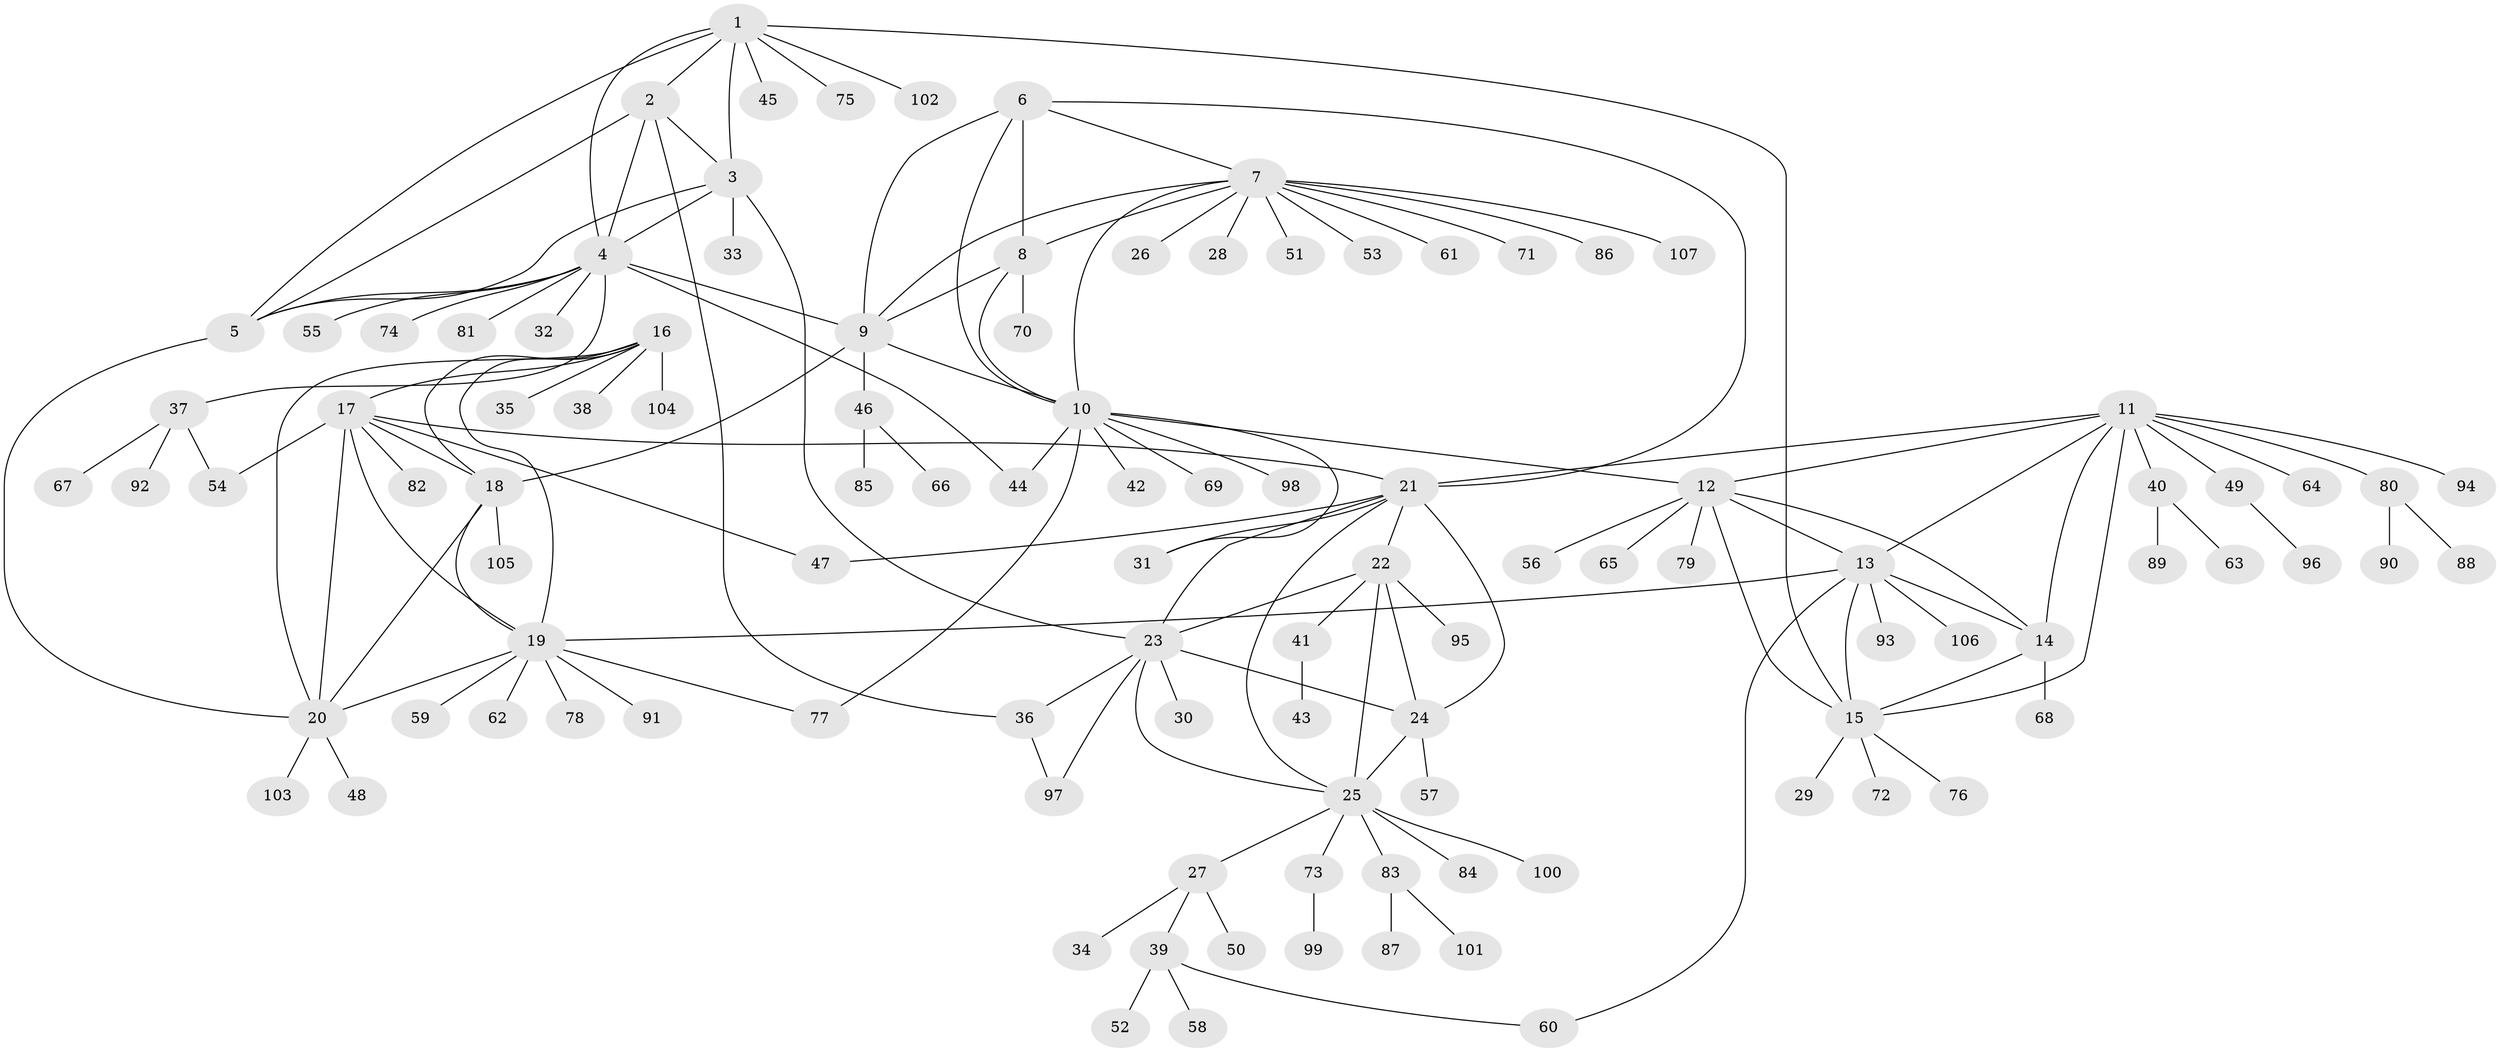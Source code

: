 // coarse degree distribution, {6: 0.024691358024691357, 4: 0.04938271604938271, 11: 0.04938271604938271, 8: 0.012345679012345678, 10: 0.012345679012345678, 12: 0.012345679012345678, 5: 0.024691358024691357, 7: 0.037037037037037035, 9: 0.012345679012345678, 3: 0.06172839506172839, 1: 0.5802469135802469, 2: 0.12345679012345678}
// Generated by graph-tools (version 1.1) at 2025/52/02/27/25 19:52:18]
// undirected, 107 vertices, 150 edges
graph export_dot {
graph [start="1"]
  node [color=gray90,style=filled];
  1;
  2;
  3;
  4;
  5;
  6;
  7;
  8;
  9;
  10;
  11;
  12;
  13;
  14;
  15;
  16;
  17;
  18;
  19;
  20;
  21;
  22;
  23;
  24;
  25;
  26;
  27;
  28;
  29;
  30;
  31;
  32;
  33;
  34;
  35;
  36;
  37;
  38;
  39;
  40;
  41;
  42;
  43;
  44;
  45;
  46;
  47;
  48;
  49;
  50;
  51;
  52;
  53;
  54;
  55;
  56;
  57;
  58;
  59;
  60;
  61;
  62;
  63;
  64;
  65;
  66;
  67;
  68;
  69;
  70;
  71;
  72;
  73;
  74;
  75;
  76;
  77;
  78;
  79;
  80;
  81;
  82;
  83;
  84;
  85;
  86;
  87;
  88;
  89;
  90;
  91;
  92;
  93;
  94;
  95;
  96;
  97;
  98;
  99;
  100;
  101;
  102;
  103;
  104;
  105;
  106;
  107;
  1 -- 2;
  1 -- 3;
  1 -- 4;
  1 -- 5;
  1 -- 15;
  1 -- 45;
  1 -- 75;
  1 -- 102;
  2 -- 3;
  2 -- 4;
  2 -- 5;
  2 -- 36;
  3 -- 4;
  3 -- 5;
  3 -- 23;
  3 -- 33;
  4 -- 5;
  4 -- 9;
  4 -- 32;
  4 -- 37;
  4 -- 44;
  4 -- 55;
  4 -- 74;
  4 -- 81;
  5 -- 20;
  6 -- 7;
  6 -- 8;
  6 -- 9;
  6 -- 10;
  6 -- 21;
  7 -- 8;
  7 -- 9;
  7 -- 10;
  7 -- 26;
  7 -- 28;
  7 -- 51;
  7 -- 53;
  7 -- 61;
  7 -- 71;
  7 -- 86;
  7 -- 107;
  8 -- 9;
  8 -- 10;
  8 -- 70;
  9 -- 10;
  9 -- 18;
  9 -- 46;
  10 -- 12;
  10 -- 31;
  10 -- 42;
  10 -- 44;
  10 -- 69;
  10 -- 77;
  10 -- 98;
  11 -- 12;
  11 -- 13;
  11 -- 14;
  11 -- 15;
  11 -- 21;
  11 -- 40;
  11 -- 49;
  11 -- 64;
  11 -- 80;
  11 -- 94;
  12 -- 13;
  12 -- 14;
  12 -- 15;
  12 -- 56;
  12 -- 65;
  12 -- 79;
  13 -- 14;
  13 -- 15;
  13 -- 19;
  13 -- 60;
  13 -- 93;
  13 -- 106;
  14 -- 15;
  14 -- 68;
  15 -- 29;
  15 -- 72;
  15 -- 76;
  16 -- 17;
  16 -- 18;
  16 -- 19;
  16 -- 20;
  16 -- 35;
  16 -- 38;
  16 -- 104;
  17 -- 18;
  17 -- 19;
  17 -- 20;
  17 -- 21;
  17 -- 47;
  17 -- 54;
  17 -- 82;
  18 -- 19;
  18 -- 20;
  18 -- 105;
  19 -- 20;
  19 -- 59;
  19 -- 62;
  19 -- 77;
  19 -- 78;
  19 -- 91;
  20 -- 48;
  20 -- 103;
  21 -- 22;
  21 -- 23;
  21 -- 24;
  21 -- 25;
  21 -- 31;
  21 -- 47;
  22 -- 23;
  22 -- 24;
  22 -- 25;
  22 -- 41;
  22 -- 95;
  23 -- 24;
  23 -- 25;
  23 -- 30;
  23 -- 36;
  23 -- 97;
  24 -- 25;
  24 -- 57;
  25 -- 27;
  25 -- 73;
  25 -- 83;
  25 -- 84;
  25 -- 100;
  27 -- 34;
  27 -- 39;
  27 -- 50;
  36 -- 97;
  37 -- 54;
  37 -- 67;
  37 -- 92;
  39 -- 52;
  39 -- 58;
  39 -- 60;
  40 -- 63;
  40 -- 89;
  41 -- 43;
  46 -- 66;
  46 -- 85;
  49 -- 96;
  73 -- 99;
  80 -- 88;
  80 -- 90;
  83 -- 87;
  83 -- 101;
}
